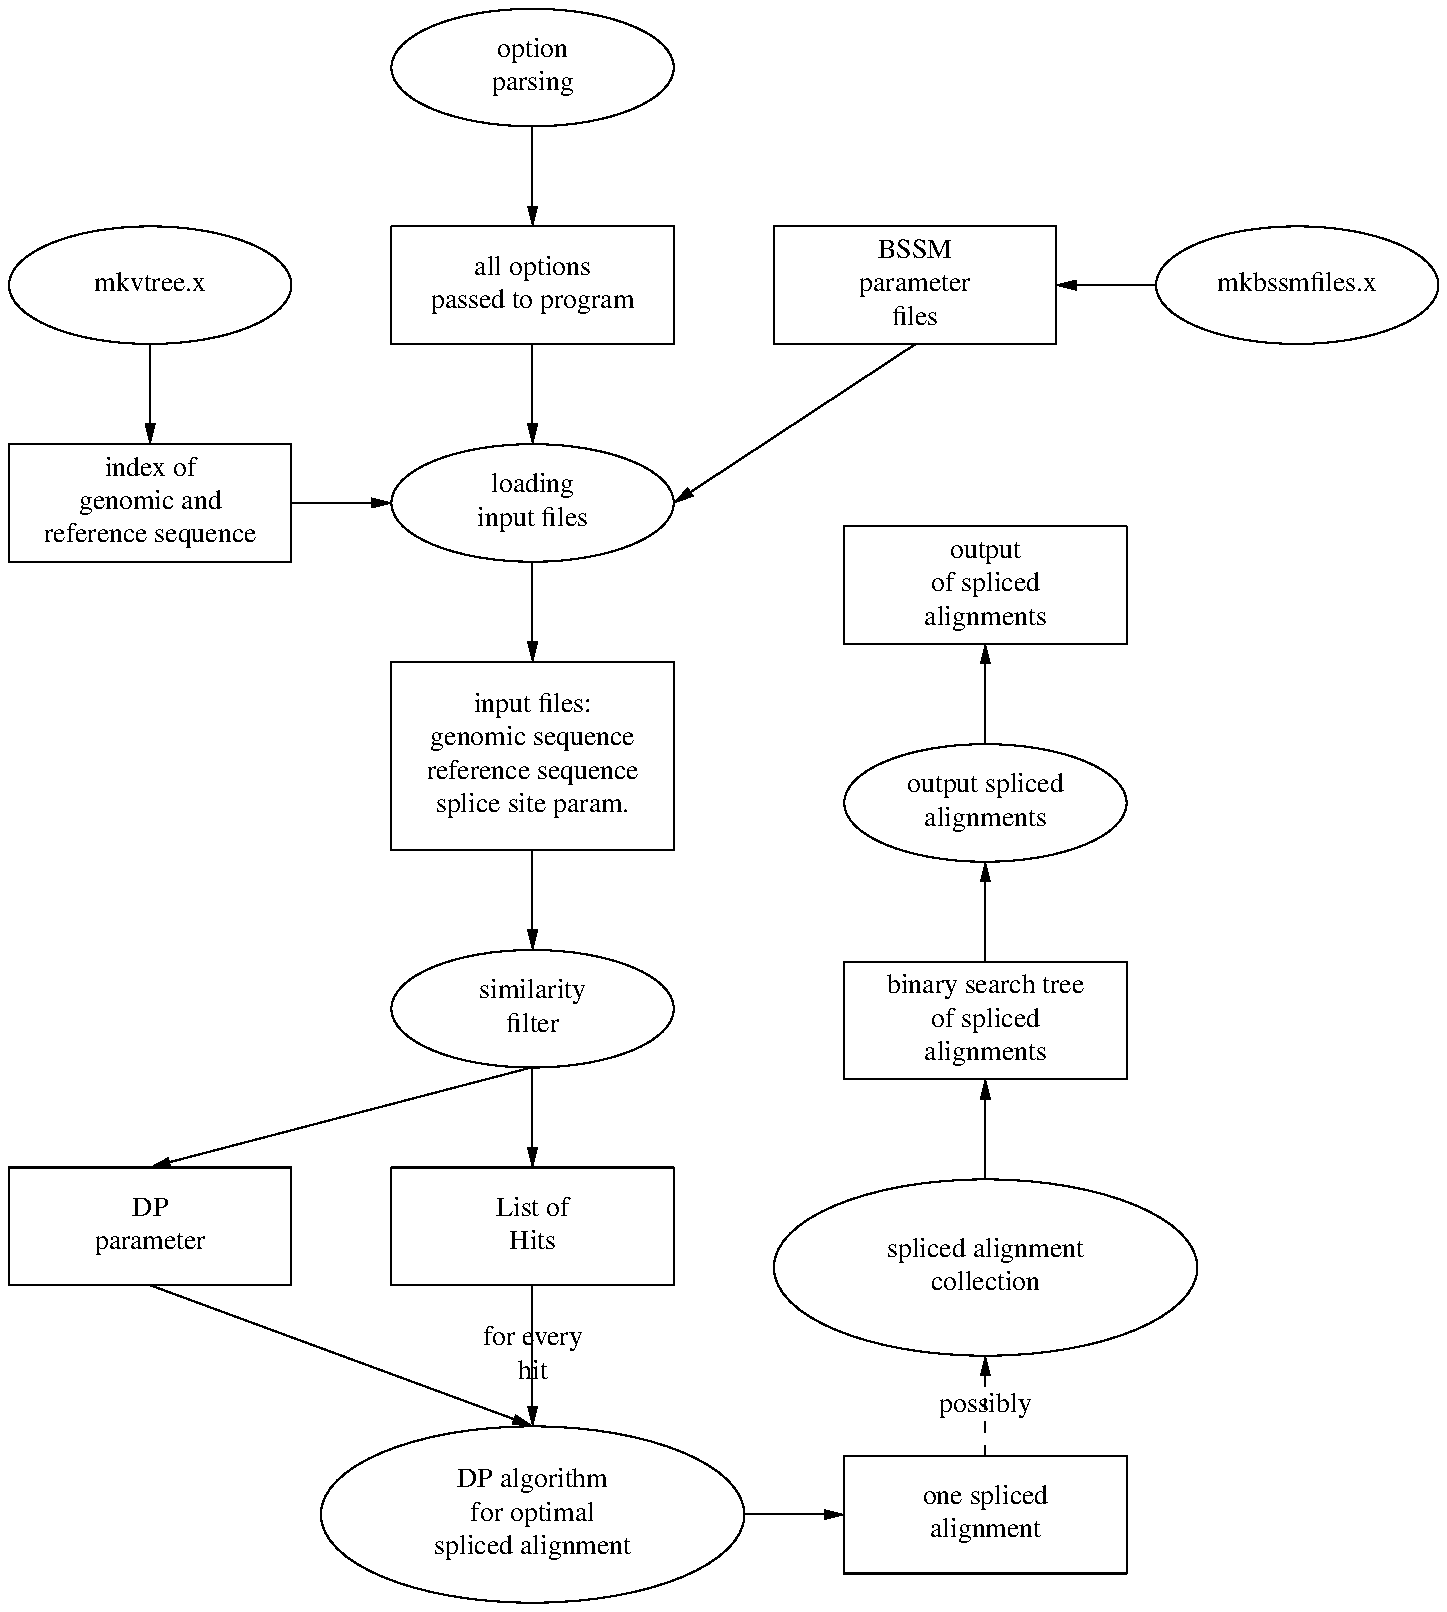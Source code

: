 .PS
define mediummodule {ellipse ht 0.5 wid 1.2 $1 $2}
define largemodule {ellipse ht 0.75 wid 1.8 $1}
define mediumdata {box ht 0.5 wid 1.2 $1} 
define largedata {box ht 0.8 wid 1.2 $1}

scale=0.85

down

Parsing:      mediummodule("option" "parsing")
              move down from bottom of Parsing

Gthcallinfo:  mediumdata("all options" "passed to program")
              move down from bottom of Gthcallinfo

Loading:      mediummodule("loading" "input files")
              move down from bottom of Loading

Gthinputinfo: largedata("input files:" "genomic sequence" "reference sequence" "splice site param.") 
              move down from bottom of Gthinputinfo

Filter:       mediummodule("similarity" "filter")
              move down from bottom of Filter 

Hits:         mediumdata("List of" "Hits")
              move left from left of Hits

Parameter:    mediumdata("DP" "parameter")
              move down 0.6 from bottom of Hits

DP:           largemodule("DP algorithm" "for optimal" "spliced alignment")
              move right from right of DP

Alignment:    mediumdata("one spliced" "alignment")
              move up from top of Alignment

Save:         largemodule("spliced alignment" "collection")
              move up from top of Save

Tree:         mediumdata("binary search tree" "of spliced" "alignments")
              move up from top of Tree 

Outputfunc:   mediummodule("output spliced" "alignments")
              move up from top of Outputfunc

Output:       mediumdata("output" "of spliced" "alignments") 
               move right from right of Gthcallinfo
#             move right from right of Outputfunc 

# PGL:          mediummodule("compute" "PGLs" dotted)
#               move up from top of PGL

# PGLOutput:    mediumdata("output" "of PGLs" dotted)
#               move right from right of Gthcallinfo

BSSM:         mediumdata("BSSM" "parameter" "files")
              move right from right of BSSM

Mkbssmparam:  mediummodule("mkbssmfiles.x")
              move left from left of Loading

Indices:      mediumdata("index of" "genomic and" "reference sequence")
              move up from top of Indices

Mkvtree:      mediummodule("mkvtree.x")

              arrow from Parsing.s to Gthcallinfo.n
              arrow from Gthcallinfo.s to Loading.n
              arrow from Loading.s to Gthinputinfo.n
              arrow from Gthinputinfo.s to Filter.n 
              arrow from Filter.s to Hits.n
              arrow from Filter.s to Parameter.n
              arrow from Parameter.s to DP.n
              arrow from Hits.s to DP.n "for every" "hit"
              arrow from DP.e to Alignment.w
              arrow from Alignment.n to Save.s dashed "possibly"
              arrow from Save.n to Tree.s 
              arrow from Tree.n to Outputfunc.s
#             arrow dotted from Tree.n to PGL.s
              arrow from Outputfunc.n to Output.s
#             arrow dotted from PGL.n to PGLOutput.s 
              arrow from BSSM.s to Loading.e
              arrow from Mkbssmparam.w to BSSM.e
              arrow from Indices.e to Loading.w
              arrow from Mkvtree.s to Indices.n
              




.PE
